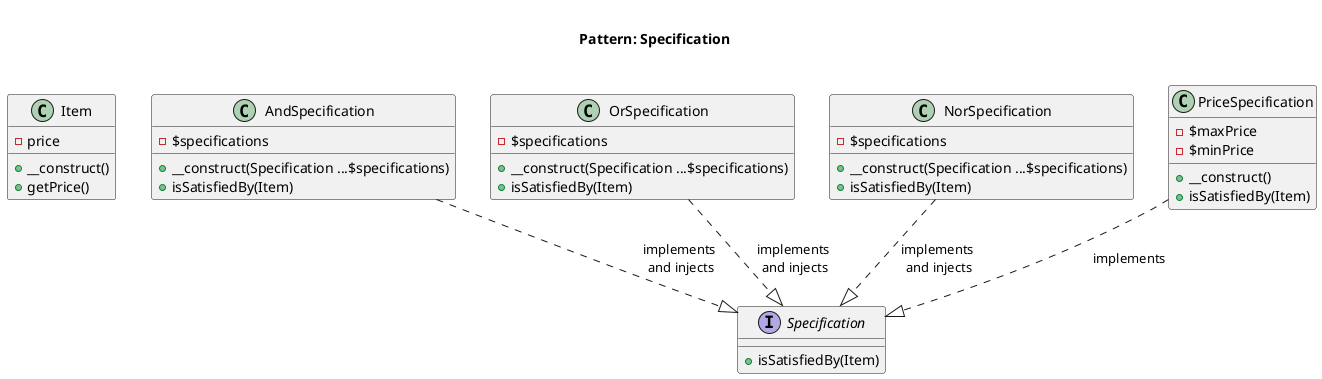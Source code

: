 @startuml
	Title <size:20>\nPattern: Specification\n


	class Item {
		- price
		+ __construct()
		+ getPrice()
	}

	interface Specification {
		+ isSatisfiedBy(Item)
	}

	class AndSpecification {
		- $specifications
		+ __construct(Specification ...$specifications)
		+ isSatisfiedBy(Item)
	}

	class OrSpecification {
		- $specifications
		+ __construct(Specification ...$specifications)
		+ isSatisfiedBy(Item)
	}

	class NorSpecification {
		- $specifications
		+ __construct(Specification ...$specifications)
		+ isSatisfiedBy(Item)
	}

	class PriceSpecification {
		- $maxPrice
		- $minPrice
		+ __construct()
		+ isSatisfiedBy(Item)
	}

	AndSpecification ..|> Specification: " implements \n and injects"
	OrSpecification ..|> Specification: " implements \n and injects"
	NorSpecification ..|> Specification: " implements \n and injects"
	PriceSpecification ..|> Specification: " implements"

@enduml